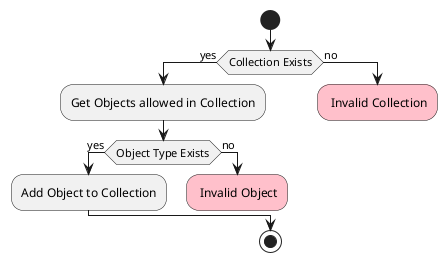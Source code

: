 @startuml ExampleOperations

start


if (Collection Exists) then (yes)
  :Get Objects allowed in Collection;
    if (Object Type Exists) then (yes)
    :Add Object to Collection;
    
    else (no)
        #pink: Invalid Object;
        detach

    endif
else (no)
  #pink: Invalid Collection;
  detach
endif

       

stop
@enduml

' object o1
' object o2
' diamond dia
' object o3

' o1  --> dia
' o2  --> dia
' dia --> o3



' json "<b>Create Collection" as J {
'   "Action": "ACTION_CREATE",
' "CollectionId": "collection_id",
' "ObjectType":   "auth.Collection"

' }

@startuml
Alice -> Bob: test
@enduml
